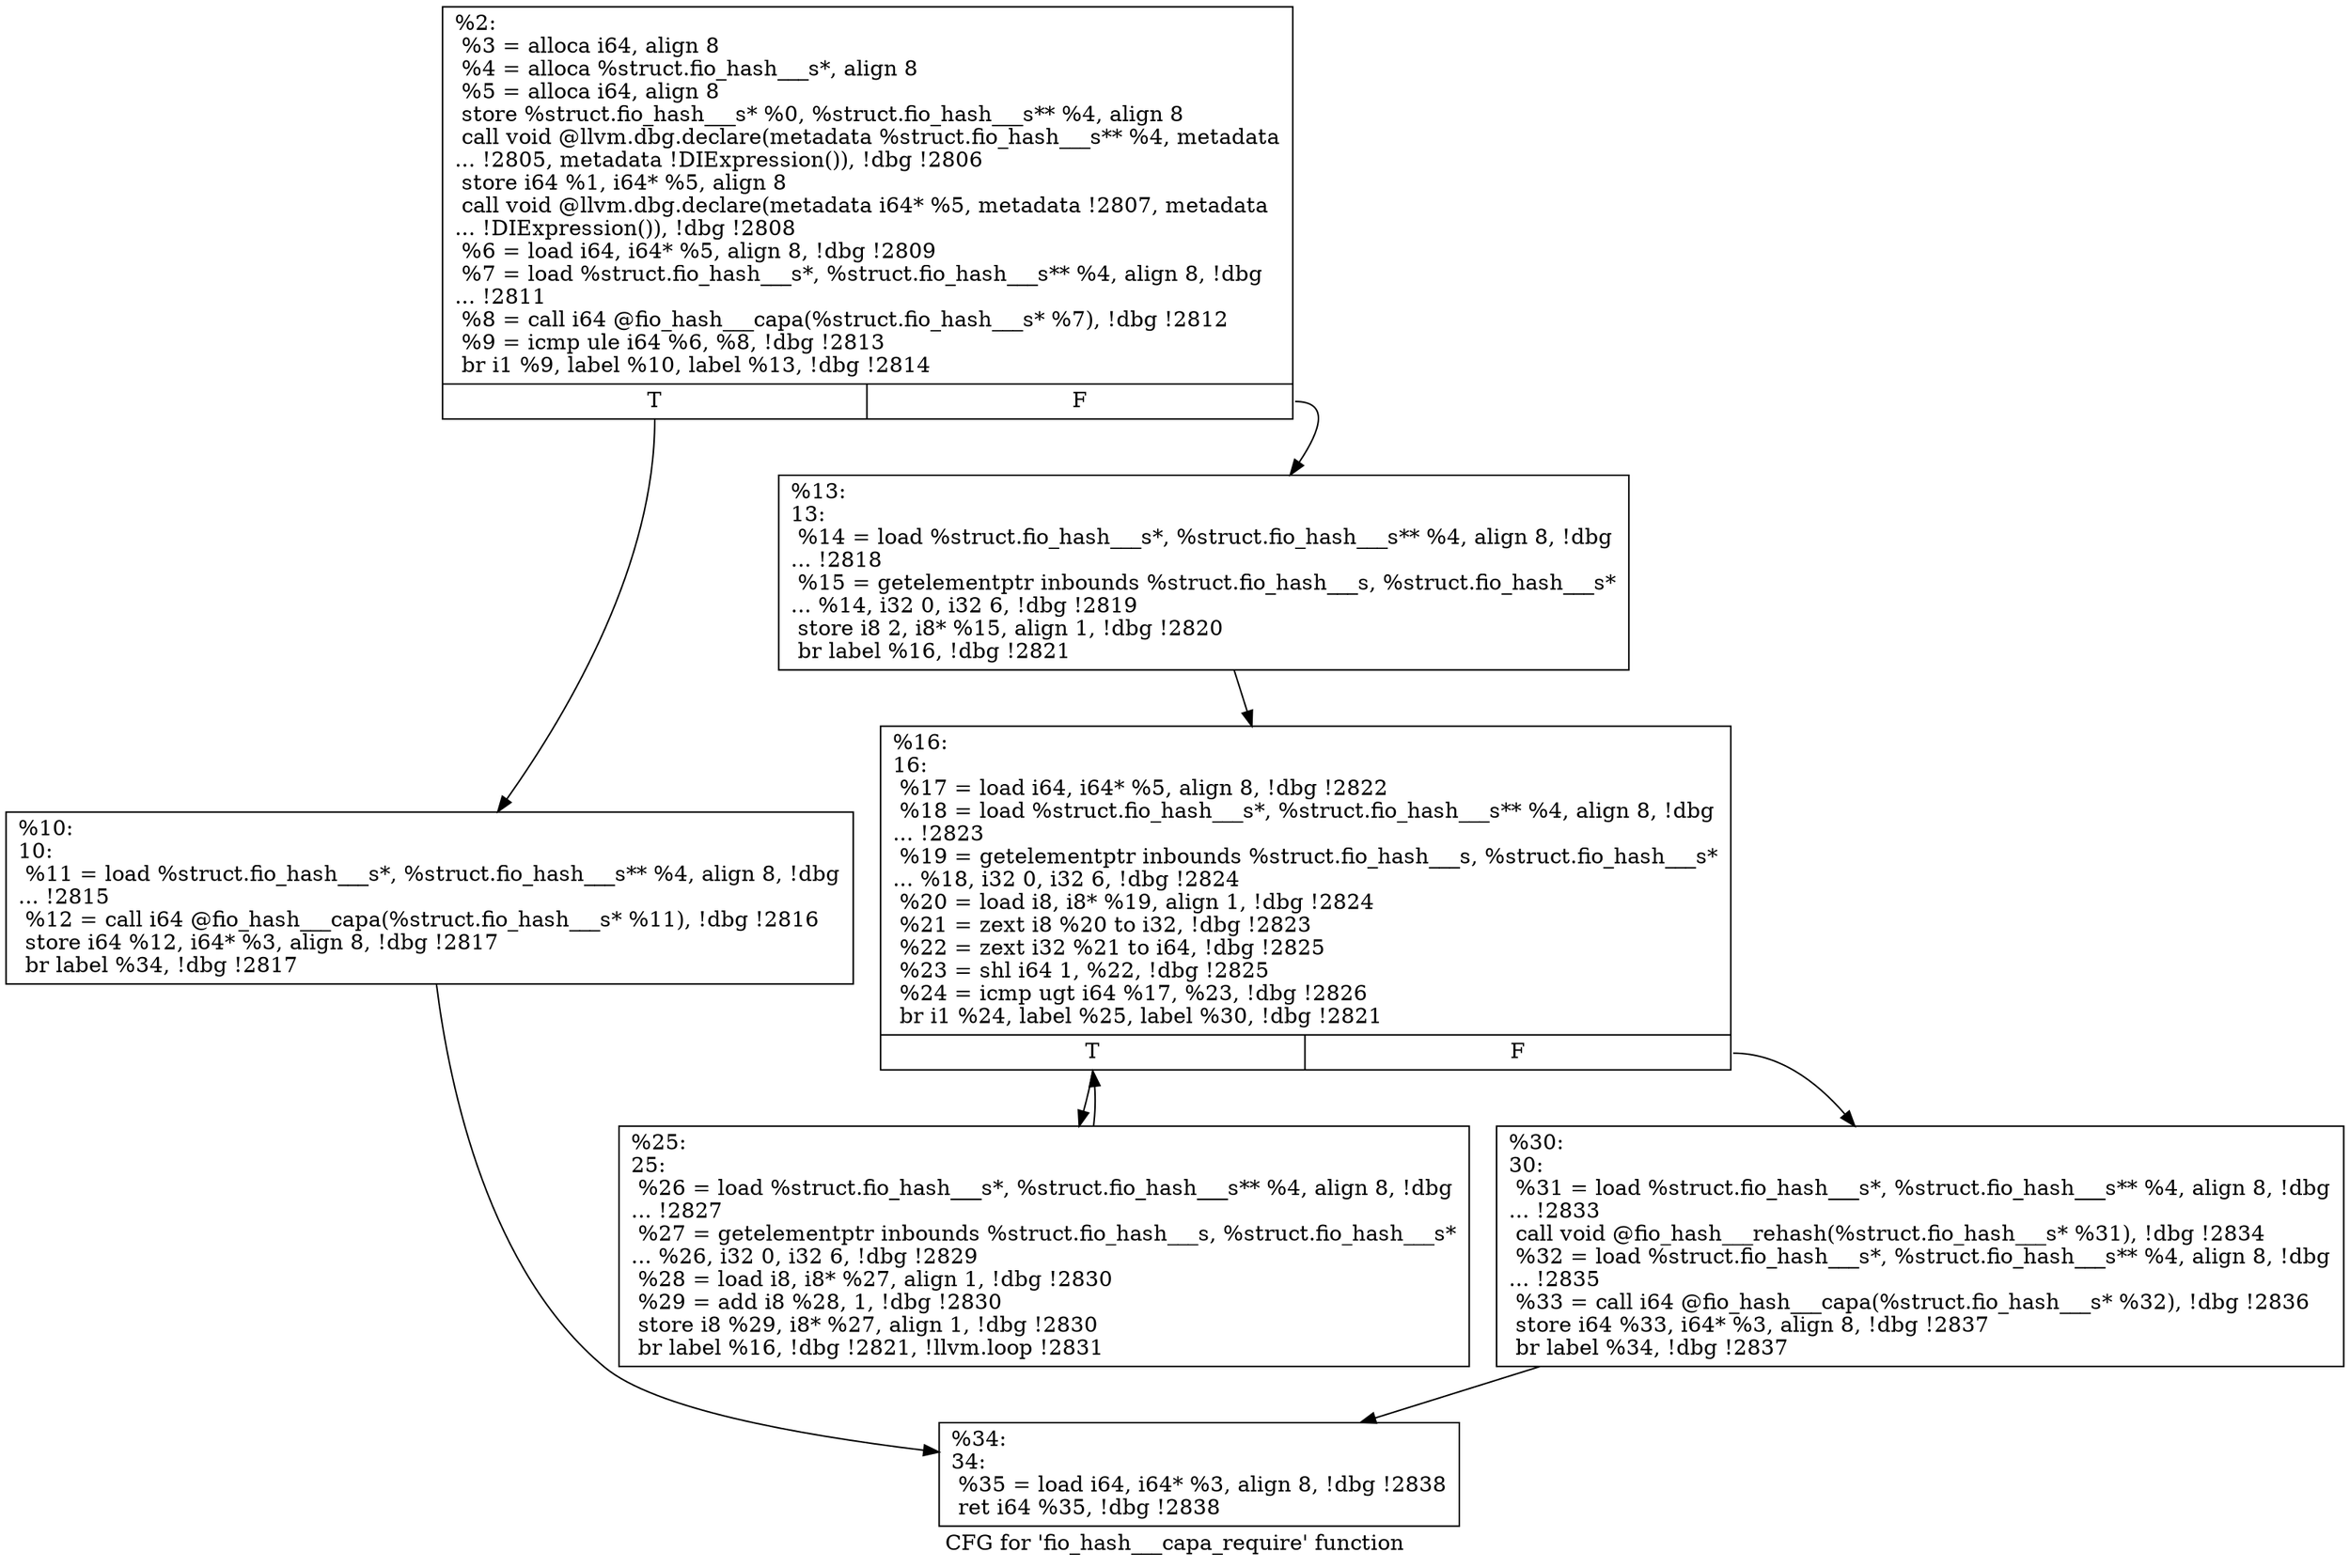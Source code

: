 digraph "CFG for 'fio_hash___capa_require' function" {
	label="CFG for 'fio_hash___capa_require' function";

	Node0x556851e5dd60 [shape=record,label="{%2:\l  %3 = alloca i64, align 8\l  %4 = alloca %struct.fio_hash___s*, align 8\l  %5 = alloca i64, align 8\l  store %struct.fio_hash___s* %0, %struct.fio_hash___s** %4, align 8\l  call void @llvm.dbg.declare(metadata %struct.fio_hash___s** %4, metadata\l... !2805, metadata !DIExpression()), !dbg !2806\l  store i64 %1, i64* %5, align 8\l  call void @llvm.dbg.declare(metadata i64* %5, metadata !2807, metadata\l... !DIExpression()), !dbg !2808\l  %6 = load i64, i64* %5, align 8, !dbg !2809\l  %7 = load %struct.fio_hash___s*, %struct.fio_hash___s** %4, align 8, !dbg\l... !2811\l  %8 = call i64 @fio_hash___capa(%struct.fio_hash___s* %7), !dbg !2812\l  %9 = icmp ule i64 %6, %8, !dbg !2813\l  br i1 %9, label %10, label %13, !dbg !2814\l|{<s0>T|<s1>F}}"];
	Node0x556851e5dd60:s0 -> Node0x556851e5ff30;
	Node0x556851e5dd60:s1 -> Node0x556851e5ff80;
	Node0x556851e5ff30 [shape=record,label="{%10:\l10:                                               \l  %11 = load %struct.fio_hash___s*, %struct.fio_hash___s** %4, align 8, !dbg\l... !2815\l  %12 = call i64 @fio_hash___capa(%struct.fio_hash___s* %11), !dbg !2816\l  store i64 %12, i64* %3, align 8, !dbg !2817\l  br label %34, !dbg !2817\l}"];
	Node0x556851e5ff30 -> Node0x556851e600c0;
	Node0x556851e5ff80 [shape=record,label="{%13:\l13:                                               \l  %14 = load %struct.fio_hash___s*, %struct.fio_hash___s** %4, align 8, !dbg\l... !2818\l  %15 = getelementptr inbounds %struct.fio_hash___s, %struct.fio_hash___s*\l... %14, i32 0, i32 6, !dbg !2819\l  store i8 2, i8* %15, align 1, !dbg !2820\l  br label %16, !dbg !2821\l}"];
	Node0x556851e5ff80 -> Node0x556851e5ffd0;
	Node0x556851e5ffd0 [shape=record,label="{%16:\l16:                                               \l  %17 = load i64, i64* %5, align 8, !dbg !2822\l  %18 = load %struct.fio_hash___s*, %struct.fio_hash___s** %4, align 8, !dbg\l... !2823\l  %19 = getelementptr inbounds %struct.fio_hash___s, %struct.fio_hash___s*\l... %18, i32 0, i32 6, !dbg !2824\l  %20 = load i8, i8* %19, align 1, !dbg !2824\l  %21 = zext i8 %20 to i32, !dbg !2823\l  %22 = zext i32 %21 to i64, !dbg !2825\l  %23 = shl i64 1, %22, !dbg !2825\l  %24 = icmp ugt i64 %17, %23, !dbg !2826\l  br i1 %24, label %25, label %30, !dbg !2821\l|{<s0>T|<s1>F}}"];
	Node0x556851e5ffd0:s0 -> Node0x556851e60020;
	Node0x556851e5ffd0:s1 -> Node0x556851e60070;
	Node0x556851e60020 [shape=record,label="{%25:\l25:                                               \l  %26 = load %struct.fio_hash___s*, %struct.fio_hash___s** %4, align 8, !dbg\l... !2827\l  %27 = getelementptr inbounds %struct.fio_hash___s, %struct.fio_hash___s*\l... %26, i32 0, i32 6, !dbg !2829\l  %28 = load i8, i8* %27, align 1, !dbg !2830\l  %29 = add i8 %28, 1, !dbg !2830\l  store i8 %29, i8* %27, align 1, !dbg !2830\l  br label %16, !dbg !2821, !llvm.loop !2831\l}"];
	Node0x556851e60020 -> Node0x556851e5ffd0;
	Node0x556851e60070 [shape=record,label="{%30:\l30:                                               \l  %31 = load %struct.fio_hash___s*, %struct.fio_hash___s** %4, align 8, !dbg\l... !2833\l  call void @fio_hash___rehash(%struct.fio_hash___s* %31), !dbg !2834\l  %32 = load %struct.fio_hash___s*, %struct.fio_hash___s** %4, align 8, !dbg\l... !2835\l  %33 = call i64 @fio_hash___capa(%struct.fio_hash___s* %32), !dbg !2836\l  store i64 %33, i64* %3, align 8, !dbg !2837\l  br label %34, !dbg !2837\l}"];
	Node0x556851e60070 -> Node0x556851e600c0;
	Node0x556851e600c0 [shape=record,label="{%34:\l34:                                               \l  %35 = load i64, i64* %3, align 8, !dbg !2838\l  ret i64 %35, !dbg !2838\l}"];
}
